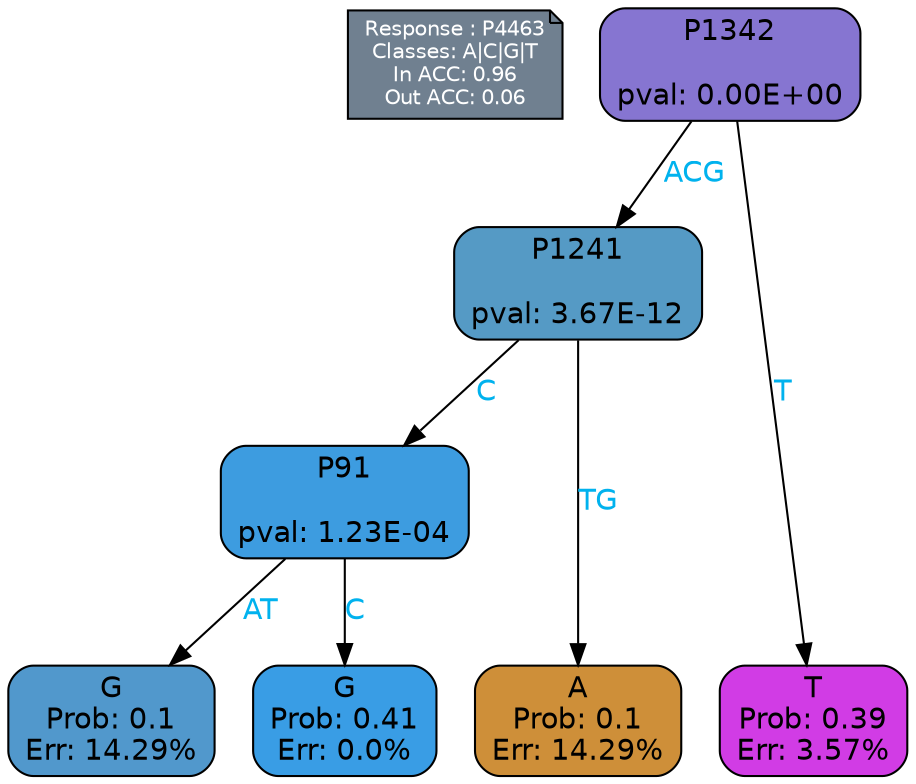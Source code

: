 digraph Tree {
node [shape=box, style="filled, rounded", color="black", fontname=helvetica] ;
graph [ranksep=equally, splines=polylines, bgcolor=transparent, dpi=600] ;
edge [fontname=helvetica] ;
LEGEND [label="Response : P4463
Classes: A|C|G|T
In ACC: 0.96
Out ACC: 0.06
",shape=note,align=left,style=filled,fillcolor="slategray",fontcolor="white",fontsize=10];1 [label="P1342

pval: 0.00E+00", fillcolor="#8675d1"] ;
2 [label="P1241

pval: 3.67E-12", fillcolor="#559ac5"] ;
3 [label="P91

pval: 1.23E-04", fillcolor="#3d9ce0"] ;
4 [label="G
Prob: 0.1
Err: 14.29%", fillcolor="#5198cc"] ;
5 [label="G
Prob: 0.41
Err: 0.0%", fillcolor="#399de5"] ;
6 [label="A
Prob: 0.1
Err: 14.29%", fillcolor="#ce8f39"] ;
7 [label="T
Prob: 0.39
Err: 3.57%", fillcolor="#d13ce5"] ;
1 -> 2 [label="ACG",fontcolor=deepskyblue2] ;
1 -> 7 [label="T",fontcolor=deepskyblue2] ;
2 -> 3 [label="C",fontcolor=deepskyblue2] ;
2 -> 6 [label="TG",fontcolor=deepskyblue2] ;
3 -> 4 [label="AT",fontcolor=deepskyblue2] ;
3 -> 5 [label="C",fontcolor=deepskyblue2] ;
{rank = same; 4;5;6;7;}{rank = same; LEGEND;1;}}